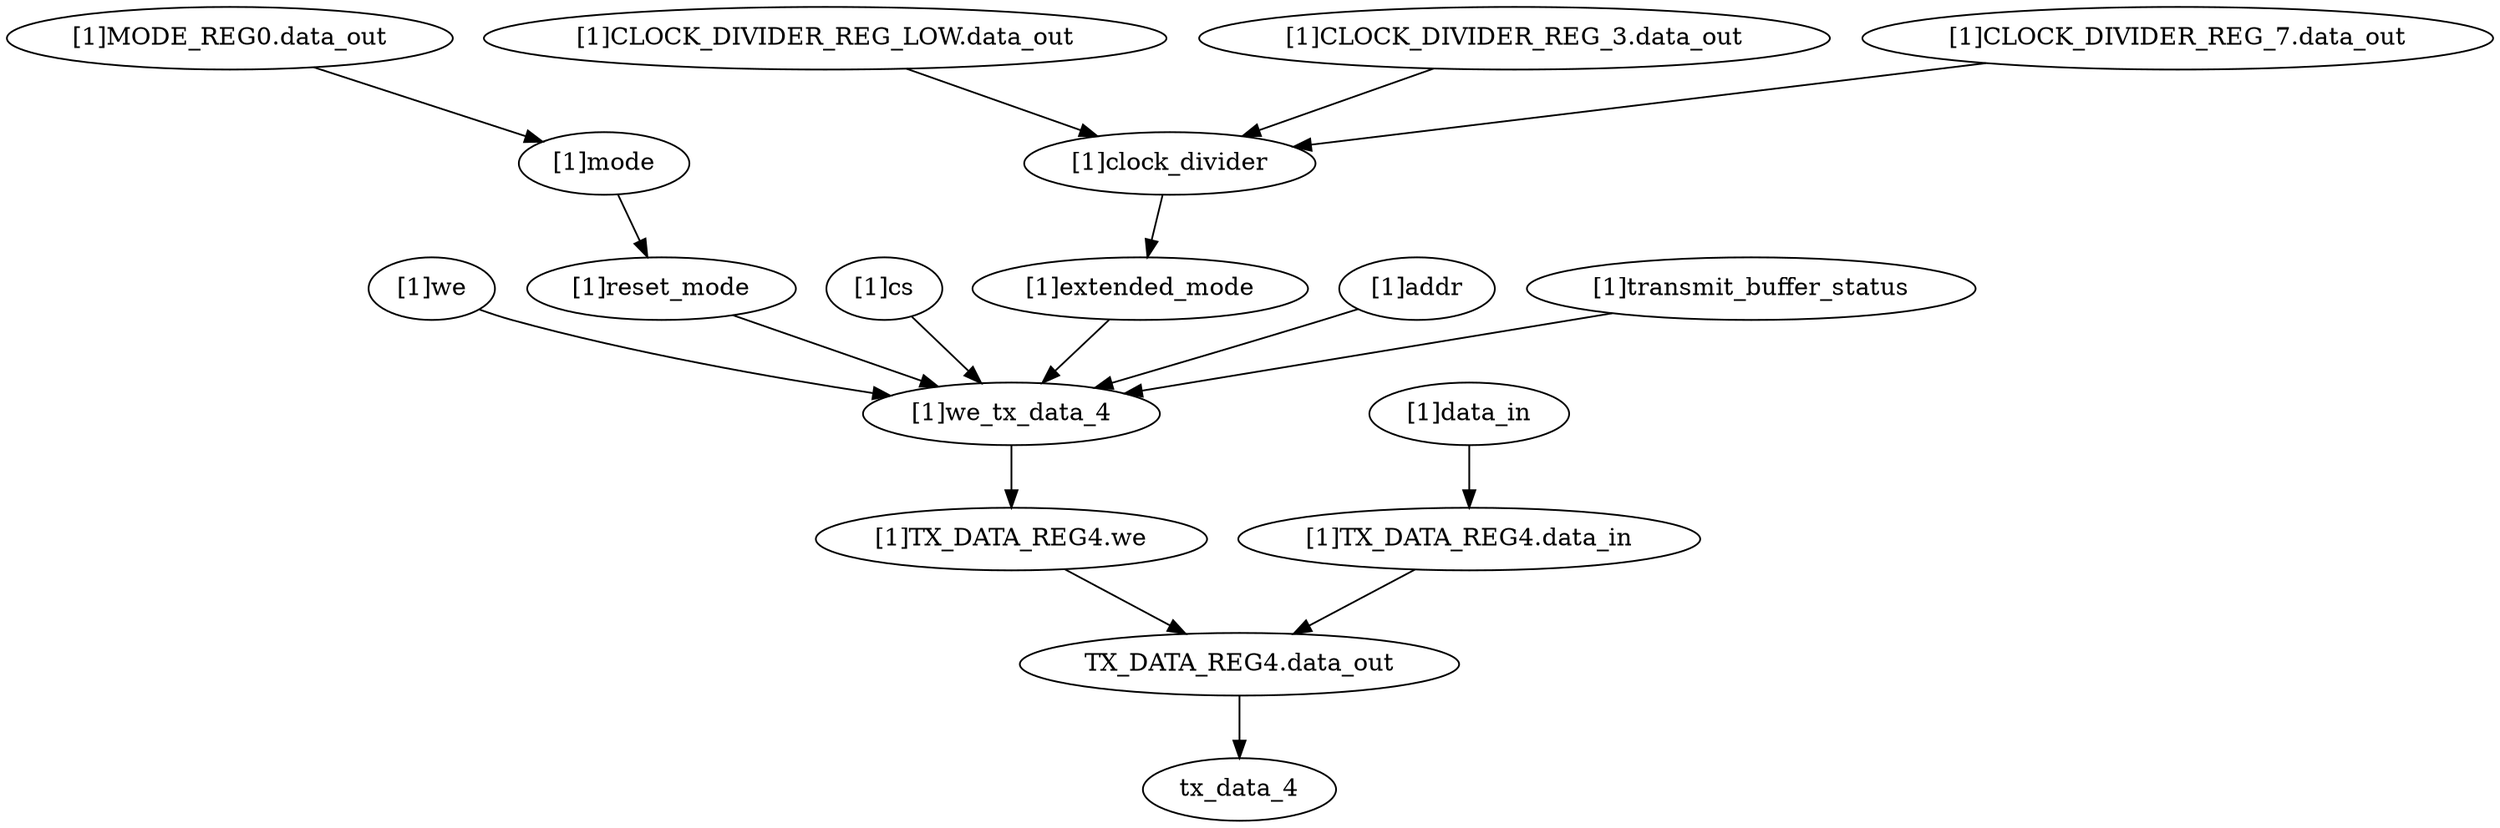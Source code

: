strict digraph "" {
	"[1]we"	 [complexity=10,
		importance=0.0157326619646,
		rank=0.00157326619646];
	"[1]we_tx_data_4"	 [complexity=1,
		importance=0.0137902249116,
		rank=0.0137902249116];
	"[1]we" -> "[1]we_tx_data_4";
	"[1]reset_mode"	 [complexity=10,
		importance=0.0165988709304,
		rank=0.00165988709304];
	"[1]reset_mode" -> "[1]we_tx_data_4";
	"TX_DATA_REG4.data_out"	 [complexity=0,
		importance=0.00860143114242,
		rank=0.0];
	tx_data_4	 [complexity=0,
		importance=0.00416216379386,
		rank=0.0];
	"TX_DATA_REG4.data_out" -> tx_data_4;
	"[1]CLOCK_DIVIDER_REG_LOW.data_out"	 [complexity=12,
		importance=0.0315254567776,
		rank=0.00262712139814];
	"[1]clock_divider"	 [complexity=12,
		importance=0.0263957286628,
		rank=0.00219964405523];
	"[1]CLOCK_DIVIDER_REG_LOW.data_out" -> "[1]clock_divider";
	"[1]MODE_REG0.data_out"	 [complexity=12,
		importance=0.0282943500624,
		rank=0.0023578625052];
	"[1]mode"	 [complexity=12,
		importance=0.02179225724,
		rank=0.00181602143667];
	"[1]MODE_REG0.data_out" -> "[1]mode";
	"[1]TX_DATA_REG4.we"	 [complexity=1,
		importance=0.0116258004526,
		rank=0.0116258004526];
	"[1]we_tx_data_4" -> "[1]TX_DATA_REG4.we";
	"[1]cs"	 [complexity=10,
		importance=0.0157326619646,
		rank=0.00157326619646];
	"[1]cs" -> "[1]we_tx_data_4";
	"[1]mode" -> "[1]reset_mode";
	"[1]CLOCK_DIVIDER_REG_3.data_out"	 [complexity=12,
		importance=0.0315822960711,
		rank=0.00263185800593];
	"[1]CLOCK_DIVIDER_REG_3.data_out" -> "[1]clock_divider";
	"[1]extended_mode"	 [complexity=10,
		importance=0.0167026514142,
		rank=0.00167026514142];
	"[1]clock_divider" -> "[1]extended_mode";
	"[1]data_in"	 [complexity=2,
		importance=0.0125140481211,
		rank=0.00625702406055];
	"[1]TX_DATA_REG4.data_in"	 [complexity=2,
		importance=0.0105716110681,
		rank=0.00528580553407];
	"[1]data_in" -> "[1]TX_DATA_REG4.data_in";
	"[1]TX_DATA_REG4.data_in" -> "TX_DATA_REG4.data_out";
	"[1]addr"	 [complexity=10,
		importance=0.0157326619646,
		rank=0.00157326619646];
	"[1]addr" -> "[1]we_tx_data_4";
	"[1]TX_DATA_REG4.we" -> "TX_DATA_REG4.data_out";
	"[1]extended_mode" -> "[1]we_tx_data_4";
	"[1]transmit_buffer_status"	 [complexity=10,
		importance=0.0171379942103,
		rank=0.00171379942103];
	"[1]transmit_buffer_status" -> "[1]we_tx_data_4";
	"[1]CLOCK_DIVIDER_REG_7.data_out"	 [complexity=12,
		importance=0.0315822960711,
		rank=0.00263185800593];
	"[1]CLOCK_DIVIDER_REG_7.data_out" -> "[1]clock_divider";
}
